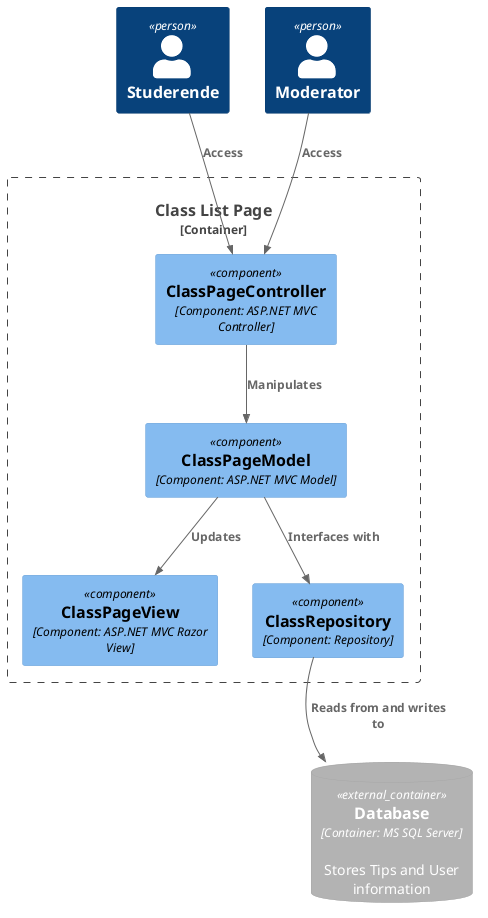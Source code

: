 @startuml
!include <C4/C4_Container>
!include <C4/C4_Component>

Person(User, "Studerende")
Person(Moderator, "Moderator")

Container_Boundary(webapp,"Class List Page",""){
    Component(View, "ClassPageView", "Component: ASP.NET MVC Razor View")
    

    Component(Controller, "ClassPageController", "Component: ASP.NET MVC Controller")
    

    Component(Model, "ClassPageModel", "Component: ASP.NET MVC Model")

    
    Component(Repo, "ClassRepository", "Component: Repository")
    
} 
ContainerDb_Ext(Database, "Database","Container: MS SQL Server","Stores Tips and User information")


Lay_R(User,Moderator)
Lay_D(User,Controller)
Lay_D(Moderator,Controller)
Lay_R(Model,View)
Lay_R(Model,Database)

Rel(User, Controller, "Access")
Rel(Moderator, Controller, "Access")
Rel(Controller, Model, "Manipulates")
Rel(Model, View, "Updates")
Rel(Model, Repo,"Interfaces with")
Rel(Repo, Database,"Reads from and writes to")
@enduml